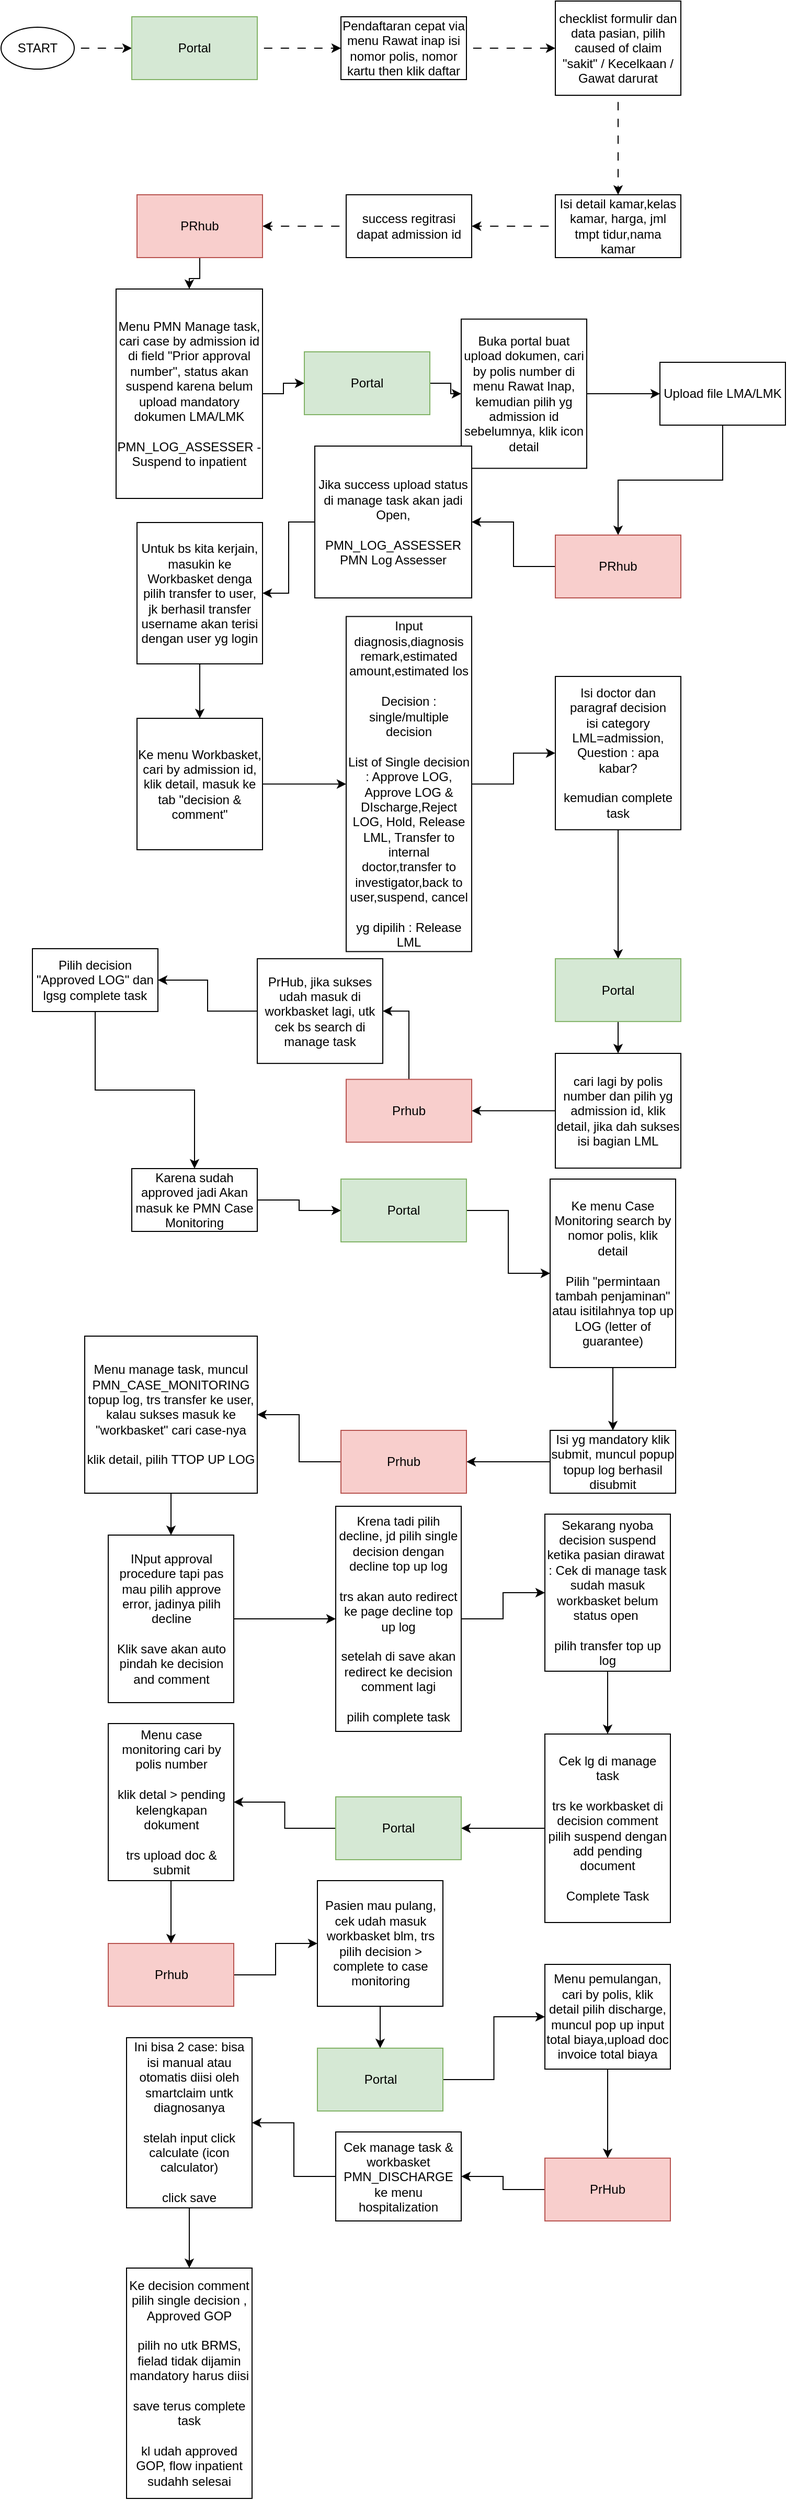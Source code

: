<mxfile version="22.1.18" type="github">
  <diagram name="Page-1" id="2a_MQPUdAriOHTEBXUk0">
    <mxGraphModel dx="1042" dy="543" grid="1" gridSize="10" guides="1" tooltips="1" connect="1" arrows="1" fold="1" page="1" pageScale="1" pageWidth="850" pageHeight="1100" math="0" shadow="0">
      <root>
        <mxCell id="0" />
        <mxCell id="1" parent="0" />
        <mxCell id="EmaAOMSK9MtApYgZhfeo-3" value="" style="edgeStyle=orthogonalEdgeStyle;rounded=0;orthogonalLoop=1;jettySize=auto;html=1;strokeWidth=1;flowAnimation=1;" edge="1" parent="1" source="EmaAOMSK9MtApYgZhfeo-1" target="EmaAOMSK9MtApYgZhfeo-2">
          <mxGeometry relative="1" as="geometry" />
        </mxCell>
        <mxCell id="EmaAOMSK9MtApYgZhfeo-1" value="START" style="ellipse;whiteSpace=wrap;html=1;" vertex="1" parent="1">
          <mxGeometry x="40" y="40" width="70" height="40" as="geometry" />
        </mxCell>
        <mxCell id="EmaAOMSK9MtApYgZhfeo-5" value="" style="edgeStyle=orthogonalEdgeStyle;rounded=0;orthogonalLoop=1;jettySize=auto;html=1;flowAnimation=1;" edge="1" parent="1" source="EmaAOMSK9MtApYgZhfeo-2" target="EmaAOMSK9MtApYgZhfeo-4">
          <mxGeometry relative="1" as="geometry" />
        </mxCell>
        <mxCell id="EmaAOMSK9MtApYgZhfeo-2" value="Portal" style="whiteSpace=wrap;html=1;fillColor=#d5e8d4;strokeColor=#82b366;" vertex="1" parent="1">
          <mxGeometry x="165" y="30" width="120" height="60" as="geometry" />
        </mxCell>
        <mxCell id="EmaAOMSK9MtApYgZhfeo-8" value="" style="edgeStyle=orthogonalEdgeStyle;rounded=0;orthogonalLoop=1;jettySize=auto;html=1;flowAnimation=1;" edge="1" parent="1" source="EmaAOMSK9MtApYgZhfeo-4" target="EmaAOMSK9MtApYgZhfeo-7">
          <mxGeometry relative="1" as="geometry" />
        </mxCell>
        <mxCell id="EmaAOMSK9MtApYgZhfeo-4" value="Pendaftaran cepat via menu Rawat inap isi nomor polis, nomor kartu then klik daftar" style="whiteSpace=wrap;html=1;" vertex="1" parent="1">
          <mxGeometry x="365" y="30" width="120" height="60" as="geometry" />
        </mxCell>
        <mxCell id="EmaAOMSK9MtApYgZhfeo-11" value="" style="edgeStyle=orthogonalEdgeStyle;rounded=0;orthogonalLoop=1;jettySize=auto;html=1;flowAnimation=1;" edge="1" parent="1" source="EmaAOMSK9MtApYgZhfeo-7" target="EmaAOMSK9MtApYgZhfeo-10">
          <mxGeometry relative="1" as="geometry" />
        </mxCell>
        <mxCell id="EmaAOMSK9MtApYgZhfeo-7" value="checklist formulir dan data pasian, pilih caused of claim &quot;sakit&quot; / Kecelkaan / Gawat darurat" style="whiteSpace=wrap;html=1;" vertex="1" parent="1">
          <mxGeometry x="570" y="15" width="120" height="90" as="geometry" />
        </mxCell>
        <mxCell id="EmaAOMSK9MtApYgZhfeo-13" value="" style="edgeStyle=orthogonalEdgeStyle;rounded=0;orthogonalLoop=1;jettySize=auto;html=1;flowAnimation=1;" edge="1" parent="1" source="EmaAOMSK9MtApYgZhfeo-10" target="EmaAOMSK9MtApYgZhfeo-12">
          <mxGeometry relative="1" as="geometry" />
        </mxCell>
        <mxCell id="EmaAOMSK9MtApYgZhfeo-10" value="Isi detail kamar,kelas kamar, harga, jml tmpt tidur,nama kamar" style="whiteSpace=wrap;html=1;" vertex="1" parent="1">
          <mxGeometry x="570" y="200" width="120" height="60" as="geometry" />
        </mxCell>
        <mxCell id="EmaAOMSK9MtApYgZhfeo-15" value="" style="edgeStyle=orthogonalEdgeStyle;rounded=0;orthogonalLoop=1;jettySize=auto;html=1;flowAnimation=1;" edge="1" parent="1" source="EmaAOMSK9MtApYgZhfeo-12" target="EmaAOMSK9MtApYgZhfeo-14">
          <mxGeometry relative="1" as="geometry" />
        </mxCell>
        <mxCell id="EmaAOMSK9MtApYgZhfeo-12" value="success regitrasi dapat admission id" style="whiteSpace=wrap;html=1;" vertex="1" parent="1">
          <mxGeometry x="370" y="200" width="120" height="60" as="geometry" />
        </mxCell>
        <mxCell id="EmaAOMSK9MtApYgZhfeo-17" value="" style="edgeStyle=orthogonalEdgeStyle;rounded=0;orthogonalLoop=1;jettySize=auto;html=1;" edge="1" parent="1" source="EmaAOMSK9MtApYgZhfeo-14" target="EmaAOMSK9MtApYgZhfeo-16">
          <mxGeometry relative="1" as="geometry" />
        </mxCell>
        <mxCell id="EmaAOMSK9MtApYgZhfeo-14" value="PRhub" style="whiteSpace=wrap;html=1;fillColor=#f8cecc;strokeColor=#b85450;" vertex="1" parent="1">
          <mxGeometry x="170" y="200" width="120" height="60" as="geometry" />
        </mxCell>
        <mxCell id="EmaAOMSK9MtApYgZhfeo-97" value="" style="edgeStyle=orthogonalEdgeStyle;rounded=0;orthogonalLoop=1;jettySize=auto;html=1;" edge="1" parent="1" source="EmaAOMSK9MtApYgZhfeo-16" target="EmaAOMSK9MtApYgZhfeo-96">
          <mxGeometry relative="1" as="geometry" />
        </mxCell>
        <mxCell id="EmaAOMSK9MtApYgZhfeo-16" value="Menu PMN Manage task, cari case by admission id di field &quot;Prior approval number&quot;, status akan suspend karena belum upload mandatory dokumen LMA/LMK&lt;br&gt;&lt;br&gt;PMN_LOG_ASSESSER - Suspend to inpatient" style="whiteSpace=wrap;html=1;" vertex="1" parent="1">
          <mxGeometry x="150" y="290" width="140" height="200" as="geometry" />
        </mxCell>
        <mxCell id="EmaAOMSK9MtApYgZhfeo-22" value="" style="edgeStyle=orthogonalEdgeStyle;rounded=0;orthogonalLoop=1;jettySize=auto;html=1;" edge="1" parent="1" source="EmaAOMSK9MtApYgZhfeo-19" target="EmaAOMSK9MtApYgZhfeo-21">
          <mxGeometry relative="1" as="geometry" />
        </mxCell>
        <mxCell id="EmaAOMSK9MtApYgZhfeo-19" value="Buka portal buat upload dokumen, cari by polis number di menu Rawat Inap, kemudian pilih yg admission id sebelumnya, klik icon detail" style="whiteSpace=wrap;html=1;" vertex="1" parent="1">
          <mxGeometry x="480" y="318.75" width="120" height="142.5" as="geometry" />
        </mxCell>
        <mxCell id="EmaAOMSK9MtApYgZhfeo-24" value="" style="edgeStyle=orthogonalEdgeStyle;rounded=0;orthogonalLoop=1;jettySize=auto;html=1;" edge="1" parent="1" source="EmaAOMSK9MtApYgZhfeo-21" target="EmaAOMSK9MtApYgZhfeo-23">
          <mxGeometry relative="1" as="geometry" />
        </mxCell>
        <mxCell id="EmaAOMSK9MtApYgZhfeo-21" value="Upload file LMA/LMK" style="whiteSpace=wrap;html=1;" vertex="1" parent="1">
          <mxGeometry x="670" y="360" width="120" height="60" as="geometry" />
        </mxCell>
        <mxCell id="EmaAOMSK9MtApYgZhfeo-26" value="" style="edgeStyle=orthogonalEdgeStyle;rounded=0;orthogonalLoop=1;jettySize=auto;html=1;" edge="1" parent="1" source="EmaAOMSK9MtApYgZhfeo-23" target="EmaAOMSK9MtApYgZhfeo-25">
          <mxGeometry relative="1" as="geometry" />
        </mxCell>
        <mxCell id="EmaAOMSK9MtApYgZhfeo-23" value="PRhub" style="whiteSpace=wrap;html=1;fillColor=#f8cecc;strokeColor=#b85450;" vertex="1" parent="1">
          <mxGeometry x="570" y="525" width="120" height="60" as="geometry" />
        </mxCell>
        <mxCell id="EmaAOMSK9MtApYgZhfeo-28" value="" style="edgeStyle=orthogonalEdgeStyle;rounded=0;orthogonalLoop=1;jettySize=auto;html=1;" edge="1" parent="1" source="EmaAOMSK9MtApYgZhfeo-25" target="EmaAOMSK9MtApYgZhfeo-27">
          <mxGeometry relative="1" as="geometry" />
        </mxCell>
        <mxCell id="EmaAOMSK9MtApYgZhfeo-25" value="Jika success upload status di manage task akan jadi Open,&lt;br&gt;&lt;br&gt;PMN_LOG_ASSESSER PMN Log Assesser" style="whiteSpace=wrap;html=1;" vertex="1" parent="1">
          <mxGeometry x="340" y="440" width="150" height="145" as="geometry" />
        </mxCell>
        <mxCell id="EmaAOMSK9MtApYgZhfeo-31" value="" style="edgeStyle=orthogonalEdgeStyle;rounded=0;orthogonalLoop=1;jettySize=auto;html=1;" edge="1" parent="1" source="EmaAOMSK9MtApYgZhfeo-27" target="EmaAOMSK9MtApYgZhfeo-30">
          <mxGeometry relative="1" as="geometry" />
        </mxCell>
        <mxCell id="EmaAOMSK9MtApYgZhfeo-27" value="Untuk bs kita kerjain, masukin ke Workbasket denga pilih transfer to user, jk berhasil transfer username akan terisi dengan user yg login" style="whiteSpace=wrap;html=1;" vertex="1" parent="1">
          <mxGeometry x="170" y="513" width="120" height="135" as="geometry" />
        </mxCell>
        <mxCell id="EmaAOMSK9MtApYgZhfeo-33" value="" style="edgeStyle=orthogonalEdgeStyle;rounded=0;orthogonalLoop=1;jettySize=auto;html=1;" edge="1" parent="1" source="EmaAOMSK9MtApYgZhfeo-30" target="EmaAOMSK9MtApYgZhfeo-32">
          <mxGeometry relative="1" as="geometry" />
        </mxCell>
        <mxCell id="EmaAOMSK9MtApYgZhfeo-30" value="Ke menu Workbasket, cari by admission id, klik detail, masuk ke tab &quot;decision &amp;amp; comment&quot;" style="whiteSpace=wrap;html=1;" vertex="1" parent="1">
          <mxGeometry x="170" y="700" width="120" height="125.5" as="geometry" />
        </mxCell>
        <mxCell id="EmaAOMSK9MtApYgZhfeo-36" value="" style="edgeStyle=orthogonalEdgeStyle;rounded=0;orthogonalLoop=1;jettySize=auto;html=1;" edge="1" parent="1" source="EmaAOMSK9MtApYgZhfeo-32" target="EmaAOMSK9MtApYgZhfeo-35">
          <mxGeometry relative="1" as="geometry" />
        </mxCell>
        <mxCell id="EmaAOMSK9MtApYgZhfeo-32" value="Input diagnosis,diagnosis remark,estimated amount,estimated los&lt;br&gt;&lt;br&gt;Decision : single/multiple decision&lt;br&gt;&lt;br&gt;List of Single decision : Approve LOG, Approve LOG &amp;amp; DIscharge,Reject LOG, Hold, Release LML, Transfer to internal doctor,transfer to investigator,back to user,suspend, cancel&lt;br&gt;&lt;br&gt;yg dipilih : Release LML" style="whiteSpace=wrap;html=1;" vertex="1" parent="1">
          <mxGeometry x="370" y="602.75" width="120" height="320" as="geometry" />
        </mxCell>
        <mxCell id="EmaAOMSK9MtApYgZhfeo-44" value="" style="edgeStyle=orthogonalEdgeStyle;rounded=0;orthogonalLoop=1;jettySize=auto;html=1;" edge="1" parent="1" source="EmaAOMSK9MtApYgZhfeo-35" target="EmaAOMSK9MtApYgZhfeo-43">
          <mxGeometry relative="1" as="geometry" />
        </mxCell>
        <mxCell id="EmaAOMSK9MtApYgZhfeo-35" value="Isi doctor dan paragraf decision&lt;br&gt;isi category LML=admission, Question : apa kabar?&lt;br&gt;&lt;br&gt;kemudian complete task" style="whiteSpace=wrap;html=1;" vertex="1" parent="1">
          <mxGeometry x="570" y="660" width="120" height="146.38" as="geometry" />
        </mxCell>
        <mxCell id="EmaAOMSK9MtApYgZhfeo-46" value="" style="edgeStyle=orthogonalEdgeStyle;rounded=0;orthogonalLoop=1;jettySize=auto;html=1;" edge="1" parent="1" source="EmaAOMSK9MtApYgZhfeo-43" target="EmaAOMSK9MtApYgZhfeo-45">
          <mxGeometry relative="1" as="geometry" />
        </mxCell>
        <mxCell id="EmaAOMSK9MtApYgZhfeo-43" value="Portal" style="whiteSpace=wrap;html=1;fillColor=#d5e8d4;strokeColor=#82b366;" vertex="1" parent="1">
          <mxGeometry x="570" y="929.57" width="120" height="60" as="geometry" />
        </mxCell>
        <mxCell id="EmaAOMSK9MtApYgZhfeo-100" value="" style="edgeStyle=orthogonalEdgeStyle;rounded=0;orthogonalLoop=1;jettySize=auto;html=1;" edge="1" parent="1" source="EmaAOMSK9MtApYgZhfeo-45" target="EmaAOMSK9MtApYgZhfeo-99">
          <mxGeometry relative="1" as="geometry" />
        </mxCell>
        <mxCell id="EmaAOMSK9MtApYgZhfeo-45" value="cari lagi by polis number dan pilih yg admission id, klik detail, jika dah sukses isi bagian LML" style="whiteSpace=wrap;html=1;" vertex="1" parent="1">
          <mxGeometry x="570" y="1020" width="120" height="109.57" as="geometry" />
        </mxCell>
        <mxCell id="EmaAOMSK9MtApYgZhfeo-50" value="" style="edgeStyle=orthogonalEdgeStyle;rounded=0;orthogonalLoop=1;jettySize=auto;html=1;" edge="1" parent="1" source="EmaAOMSK9MtApYgZhfeo-47" target="EmaAOMSK9MtApYgZhfeo-49">
          <mxGeometry relative="1" as="geometry" />
        </mxCell>
        <mxCell id="EmaAOMSK9MtApYgZhfeo-47" value="PrHub, jika sukses udah masuk di workbasket lagi, utk cek bs search di manage task" style="whiteSpace=wrap;html=1;" vertex="1" parent="1">
          <mxGeometry x="285" y="929.57" width="120" height="100" as="geometry" />
        </mxCell>
        <mxCell id="EmaAOMSK9MtApYgZhfeo-52" value="" style="edgeStyle=orthogonalEdgeStyle;rounded=0;orthogonalLoop=1;jettySize=auto;html=1;" edge="1" parent="1" source="EmaAOMSK9MtApYgZhfeo-49" target="EmaAOMSK9MtApYgZhfeo-51">
          <mxGeometry relative="1" as="geometry" />
        </mxCell>
        <mxCell id="EmaAOMSK9MtApYgZhfeo-49" value="Pilih decision &quot;Approved LOG&quot; dan lgsg complete task" style="whiteSpace=wrap;html=1;" vertex="1" parent="1">
          <mxGeometry x="70" y="920" width="120" height="60" as="geometry" />
        </mxCell>
        <mxCell id="EmaAOMSK9MtApYgZhfeo-54" value="" style="edgeStyle=orthogonalEdgeStyle;rounded=0;orthogonalLoop=1;jettySize=auto;html=1;" edge="1" parent="1" source="EmaAOMSK9MtApYgZhfeo-51" target="EmaAOMSK9MtApYgZhfeo-53">
          <mxGeometry relative="1" as="geometry" />
        </mxCell>
        <mxCell id="EmaAOMSK9MtApYgZhfeo-51" value="Karena sudah approved jadi Akan masuk ke PMN Case Monitoring" style="whiteSpace=wrap;html=1;" vertex="1" parent="1">
          <mxGeometry x="165" y="1130" width="120" height="60" as="geometry" />
        </mxCell>
        <mxCell id="EmaAOMSK9MtApYgZhfeo-62" value="" style="edgeStyle=orthogonalEdgeStyle;rounded=0;orthogonalLoop=1;jettySize=auto;html=1;" edge="1" parent="1" source="EmaAOMSK9MtApYgZhfeo-53" target="EmaAOMSK9MtApYgZhfeo-61">
          <mxGeometry relative="1" as="geometry" />
        </mxCell>
        <mxCell id="EmaAOMSK9MtApYgZhfeo-53" value="Portal" style="whiteSpace=wrap;html=1;fillColor=#d5e8d4;strokeColor=#82b366;" vertex="1" parent="1">
          <mxGeometry x="365" y="1140" width="120" height="60" as="geometry" />
        </mxCell>
        <mxCell id="EmaAOMSK9MtApYgZhfeo-65" value="" style="edgeStyle=orthogonalEdgeStyle;rounded=0;orthogonalLoop=1;jettySize=auto;html=1;" edge="1" parent="1" source="EmaAOMSK9MtApYgZhfeo-61" target="EmaAOMSK9MtApYgZhfeo-64">
          <mxGeometry relative="1" as="geometry" />
        </mxCell>
        <mxCell id="EmaAOMSK9MtApYgZhfeo-61" value="Ke menu Case Monitoring search by nomor polis, klik detail&lt;br&gt;&lt;br&gt;Pilih &quot;permintaan tambah penjaminan&quot; atau isitilahnya top up LOG (letter of guarantee)" style="whiteSpace=wrap;html=1;" vertex="1" parent="1">
          <mxGeometry x="565" y="1140" width="120" height="180" as="geometry" />
        </mxCell>
        <mxCell id="EmaAOMSK9MtApYgZhfeo-67" value="" style="edgeStyle=orthogonalEdgeStyle;rounded=0;orthogonalLoop=1;jettySize=auto;html=1;" edge="1" parent="1" source="EmaAOMSK9MtApYgZhfeo-64" target="EmaAOMSK9MtApYgZhfeo-66">
          <mxGeometry relative="1" as="geometry" />
        </mxCell>
        <mxCell id="EmaAOMSK9MtApYgZhfeo-64" value="Isi yg mandatory klik submit, muncul popup topup log berhasil disubmit" style="whiteSpace=wrap;html=1;" vertex="1" parent="1">
          <mxGeometry x="565" y="1380" width="120" height="60" as="geometry" />
        </mxCell>
        <mxCell id="EmaAOMSK9MtApYgZhfeo-69" value="" style="edgeStyle=orthogonalEdgeStyle;rounded=0;orthogonalLoop=1;jettySize=auto;html=1;" edge="1" parent="1" source="EmaAOMSK9MtApYgZhfeo-66" target="EmaAOMSK9MtApYgZhfeo-68">
          <mxGeometry relative="1" as="geometry" />
        </mxCell>
        <mxCell id="EmaAOMSK9MtApYgZhfeo-66" value="Prhub" style="whiteSpace=wrap;html=1;fillColor=#f8cecc;strokeColor=#b85450;" vertex="1" parent="1">
          <mxGeometry x="365" y="1380" width="120" height="60" as="geometry" />
        </mxCell>
        <mxCell id="EmaAOMSK9MtApYgZhfeo-71" value="" style="edgeStyle=orthogonalEdgeStyle;rounded=0;orthogonalLoop=1;jettySize=auto;html=1;" edge="1" parent="1" source="EmaAOMSK9MtApYgZhfeo-68" target="EmaAOMSK9MtApYgZhfeo-70">
          <mxGeometry relative="1" as="geometry" />
        </mxCell>
        <mxCell id="EmaAOMSK9MtApYgZhfeo-68" value="Menu manage task, muncul PMN_CASE_MONITORING topup log, trs transfer ke user, kalau sukses masuk ke &quot;workbasket&quot; cari case-nya&lt;br&gt;&lt;br&gt;klik detail, pilih TTOP UP LOG" style="whiteSpace=wrap;html=1;" vertex="1" parent="1">
          <mxGeometry x="120" y="1290" width="165" height="150" as="geometry" />
        </mxCell>
        <mxCell id="EmaAOMSK9MtApYgZhfeo-73" value="" style="edgeStyle=orthogonalEdgeStyle;rounded=0;orthogonalLoop=1;jettySize=auto;html=1;" edge="1" parent="1" source="EmaAOMSK9MtApYgZhfeo-70" target="EmaAOMSK9MtApYgZhfeo-72">
          <mxGeometry relative="1" as="geometry" />
        </mxCell>
        <mxCell id="EmaAOMSK9MtApYgZhfeo-70" value="INput approval procedure tapi pas mau pilih approve error, jadinya pilih decline&lt;br&gt;&lt;br&gt;Klik save akan auto pindah ke decision and comment" style="whiteSpace=wrap;html=1;" vertex="1" parent="1">
          <mxGeometry x="142.5" y="1480" width="120" height="160" as="geometry" />
        </mxCell>
        <mxCell id="EmaAOMSK9MtApYgZhfeo-75" value="" style="edgeStyle=orthogonalEdgeStyle;rounded=0;orthogonalLoop=1;jettySize=auto;html=1;" edge="1" parent="1" source="EmaAOMSK9MtApYgZhfeo-72" target="EmaAOMSK9MtApYgZhfeo-74">
          <mxGeometry relative="1" as="geometry" />
        </mxCell>
        <mxCell id="EmaAOMSK9MtApYgZhfeo-72" value="Krena tadi pilih decline, jd pilih single decision dengan decline top up log&lt;br&gt;&lt;br&gt;trs akan auto redirect ke page decline top up log&lt;br&gt;&lt;br&gt;setelah di save akan redirect ke decision comment lagi&lt;br&gt;&lt;br&gt;pilih complete task" style="whiteSpace=wrap;html=1;" vertex="1" parent="1">
          <mxGeometry x="360" y="1452.5" width="120" height="215" as="geometry" />
        </mxCell>
        <mxCell id="EmaAOMSK9MtApYgZhfeo-77" value="" style="edgeStyle=orthogonalEdgeStyle;rounded=0;orthogonalLoop=1;jettySize=auto;html=1;" edge="1" parent="1" source="EmaAOMSK9MtApYgZhfeo-74" target="EmaAOMSK9MtApYgZhfeo-76">
          <mxGeometry relative="1" as="geometry" />
        </mxCell>
        <mxCell id="EmaAOMSK9MtApYgZhfeo-74" value="Sekarang nyoba decision suspend ketika pasian dirawat&amp;nbsp; : Cek di manage task sudah masuk workbasket belum status open&amp;nbsp;&lt;br&gt;&lt;br&gt;pilih transfer top up log" style="whiteSpace=wrap;html=1;" vertex="1" parent="1">
          <mxGeometry x="560" y="1460" width="120" height="150" as="geometry" />
        </mxCell>
        <mxCell id="EmaAOMSK9MtApYgZhfeo-79" value="" style="edgeStyle=orthogonalEdgeStyle;rounded=0;orthogonalLoop=1;jettySize=auto;html=1;" edge="1" parent="1" source="EmaAOMSK9MtApYgZhfeo-76" target="EmaAOMSK9MtApYgZhfeo-78">
          <mxGeometry relative="1" as="geometry" />
        </mxCell>
        <mxCell id="EmaAOMSK9MtApYgZhfeo-76" value="Cek lg di manage task&lt;br&gt;&lt;br&gt;trs ke workbasket di decision comment pilih suspend dengan add pending document&lt;br&gt;&lt;br&gt;Complete Task" style="whiteSpace=wrap;html=1;" vertex="1" parent="1">
          <mxGeometry x="560" y="1670" width="120" height="180" as="geometry" />
        </mxCell>
        <mxCell id="EmaAOMSK9MtApYgZhfeo-81" value="" style="edgeStyle=orthogonalEdgeStyle;rounded=0;orthogonalLoop=1;jettySize=auto;html=1;" edge="1" parent="1" source="EmaAOMSK9MtApYgZhfeo-78" target="EmaAOMSK9MtApYgZhfeo-80">
          <mxGeometry relative="1" as="geometry" />
        </mxCell>
        <mxCell id="EmaAOMSK9MtApYgZhfeo-78" value="Portal" style="whiteSpace=wrap;html=1;fillColor=#d5e8d4;strokeColor=#82b366;" vertex="1" parent="1">
          <mxGeometry x="360" y="1730" width="120" height="60" as="geometry" />
        </mxCell>
        <mxCell id="EmaAOMSK9MtApYgZhfeo-83" value="" style="edgeStyle=orthogonalEdgeStyle;rounded=0;orthogonalLoop=1;jettySize=auto;html=1;" edge="1" parent="1" source="EmaAOMSK9MtApYgZhfeo-80" target="EmaAOMSK9MtApYgZhfeo-82">
          <mxGeometry relative="1" as="geometry" />
        </mxCell>
        <mxCell id="EmaAOMSK9MtApYgZhfeo-80" value="Menu case monitoring cari by polis number&lt;br&gt;&lt;br&gt;klik detal &amp;gt; pending kelengkapan dokument&lt;br&gt;&lt;br&gt;trs upload doc &amp;amp; submit" style="whiteSpace=wrap;html=1;" vertex="1" parent="1">
          <mxGeometry x="142.5" y="1660" width="120" height="150" as="geometry" />
        </mxCell>
        <mxCell id="EmaAOMSK9MtApYgZhfeo-85" value="" style="edgeStyle=orthogonalEdgeStyle;rounded=0;orthogonalLoop=1;jettySize=auto;html=1;" edge="1" parent="1" source="EmaAOMSK9MtApYgZhfeo-82" target="EmaAOMSK9MtApYgZhfeo-84">
          <mxGeometry relative="1" as="geometry" />
        </mxCell>
        <mxCell id="EmaAOMSK9MtApYgZhfeo-82" value="Prhub" style="whiteSpace=wrap;html=1;fillColor=#f8cecc;strokeColor=#b85450;" vertex="1" parent="1">
          <mxGeometry x="142.5" y="1870" width="120" height="60" as="geometry" />
        </mxCell>
        <mxCell id="EmaAOMSK9MtApYgZhfeo-87" value="" style="edgeStyle=orthogonalEdgeStyle;rounded=0;orthogonalLoop=1;jettySize=auto;html=1;" edge="1" parent="1" source="EmaAOMSK9MtApYgZhfeo-84" target="EmaAOMSK9MtApYgZhfeo-86">
          <mxGeometry relative="1" as="geometry" />
        </mxCell>
        <mxCell id="EmaAOMSK9MtApYgZhfeo-84" value="Pasien mau pulang, cek udah masuk workbasket blm, trs pilih decision &amp;gt; complete to case monitoring" style="whiteSpace=wrap;html=1;" vertex="1" parent="1">
          <mxGeometry x="342.5" y="1810" width="120" height="120" as="geometry" />
        </mxCell>
        <mxCell id="EmaAOMSK9MtApYgZhfeo-89" value="" style="edgeStyle=orthogonalEdgeStyle;rounded=0;orthogonalLoop=1;jettySize=auto;html=1;" edge="1" parent="1" source="EmaAOMSK9MtApYgZhfeo-86" target="EmaAOMSK9MtApYgZhfeo-88">
          <mxGeometry relative="1" as="geometry" />
        </mxCell>
        <mxCell id="EmaAOMSK9MtApYgZhfeo-86" value="Portal" style="whiteSpace=wrap;html=1;fillColor=#d5e8d4;strokeColor=#82b366;" vertex="1" parent="1">
          <mxGeometry x="342.5" y="1970" width="120" height="60" as="geometry" />
        </mxCell>
        <mxCell id="EmaAOMSK9MtApYgZhfeo-91" value="" style="edgeStyle=orthogonalEdgeStyle;rounded=0;orthogonalLoop=1;jettySize=auto;html=1;" edge="1" parent="1" source="EmaAOMSK9MtApYgZhfeo-88" target="EmaAOMSK9MtApYgZhfeo-90">
          <mxGeometry relative="1" as="geometry" />
        </mxCell>
        <mxCell id="EmaAOMSK9MtApYgZhfeo-88" value="Menu pemulangan, cari by polis, klik detail pilih discharge, muncul pop up input total biaya,upload doc invoice total biaya" style="whiteSpace=wrap;html=1;" vertex="1" parent="1">
          <mxGeometry x="560" y="1890" width="120" height="100" as="geometry" />
        </mxCell>
        <mxCell id="EmaAOMSK9MtApYgZhfeo-93" value="" style="edgeStyle=orthogonalEdgeStyle;rounded=0;orthogonalLoop=1;jettySize=auto;html=1;" edge="1" parent="1" source="EmaAOMSK9MtApYgZhfeo-90" target="EmaAOMSK9MtApYgZhfeo-92">
          <mxGeometry relative="1" as="geometry" />
        </mxCell>
        <mxCell id="EmaAOMSK9MtApYgZhfeo-90" value="PrHub" style="whiteSpace=wrap;html=1;fillColor=#f8cecc;strokeColor=#b85450;" vertex="1" parent="1">
          <mxGeometry x="560" y="2075" width="120" height="60" as="geometry" />
        </mxCell>
        <mxCell id="EmaAOMSK9MtApYgZhfeo-95" value="" style="edgeStyle=orthogonalEdgeStyle;rounded=0;orthogonalLoop=1;jettySize=auto;html=1;" edge="1" parent="1" source="EmaAOMSK9MtApYgZhfeo-92" target="EmaAOMSK9MtApYgZhfeo-94">
          <mxGeometry relative="1" as="geometry" />
        </mxCell>
        <mxCell id="EmaAOMSK9MtApYgZhfeo-92" value="Cek manage task &amp;amp; workbasket PMN_DISCHARGE ke menu hospitalization" style="whiteSpace=wrap;html=1;" vertex="1" parent="1">
          <mxGeometry x="360" y="2050" width="120" height="85" as="geometry" />
        </mxCell>
        <mxCell id="EmaAOMSK9MtApYgZhfeo-108" value="" style="edgeStyle=orthogonalEdgeStyle;rounded=0;orthogonalLoop=1;jettySize=auto;html=1;" edge="1" parent="1" source="EmaAOMSK9MtApYgZhfeo-94" target="EmaAOMSK9MtApYgZhfeo-107">
          <mxGeometry relative="1" as="geometry" />
        </mxCell>
        <mxCell id="EmaAOMSK9MtApYgZhfeo-94" value="Ini bisa 2 case: bisa isi manual atau otomatis diisi oleh smartclaim untk diagnosanya&lt;br&gt;&lt;br&gt;stelah input click calculate (icon calculator)&lt;br&gt;&lt;br&gt;click save" style="whiteSpace=wrap;html=1;" vertex="1" parent="1">
          <mxGeometry x="160" y="1960" width="120" height="162.5" as="geometry" />
        </mxCell>
        <mxCell id="EmaAOMSK9MtApYgZhfeo-98" style="edgeStyle=orthogonalEdgeStyle;rounded=0;orthogonalLoop=1;jettySize=auto;html=1;entryX=0;entryY=0.5;entryDx=0;entryDy=0;" edge="1" parent="1" source="EmaAOMSK9MtApYgZhfeo-96" target="EmaAOMSK9MtApYgZhfeo-19">
          <mxGeometry relative="1" as="geometry" />
        </mxCell>
        <mxCell id="EmaAOMSK9MtApYgZhfeo-96" value="Portal" style="whiteSpace=wrap;html=1;fillColor=#d5e8d4;strokeColor=#82b366;" vertex="1" parent="1">
          <mxGeometry x="330" y="350" width="120" height="60" as="geometry" />
        </mxCell>
        <mxCell id="EmaAOMSK9MtApYgZhfeo-101" style="edgeStyle=orthogonalEdgeStyle;rounded=0;orthogonalLoop=1;jettySize=auto;html=1;entryX=1;entryY=0.5;entryDx=0;entryDy=0;" edge="1" parent="1" source="EmaAOMSK9MtApYgZhfeo-99" target="EmaAOMSK9MtApYgZhfeo-47">
          <mxGeometry relative="1" as="geometry" />
        </mxCell>
        <mxCell id="EmaAOMSK9MtApYgZhfeo-99" value="Prhub" style="whiteSpace=wrap;html=1;fillColor=#f8cecc;strokeColor=#b85450;" vertex="1" parent="1">
          <mxGeometry x="370" y="1044.785" width="120" height="60" as="geometry" />
        </mxCell>
        <mxCell id="EmaAOMSK9MtApYgZhfeo-107" value="Ke decision comment pilih single decision , Approved GOP&lt;br&gt;&lt;br&gt;pilih no utk BRMS, fielad tidak dijamin mandatory harus diisi&lt;br&gt;&lt;br&gt;save terus complete task&lt;br&gt;&lt;br&gt;kl udah approved GOP, flow inpatient sudahh selesai" style="whiteSpace=wrap;html=1;" vertex="1" parent="1">
          <mxGeometry x="160" y="2180" width="120" height="220" as="geometry" />
        </mxCell>
      </root>
    </mxGraphModel>
  </diagram>
</mxfile>
